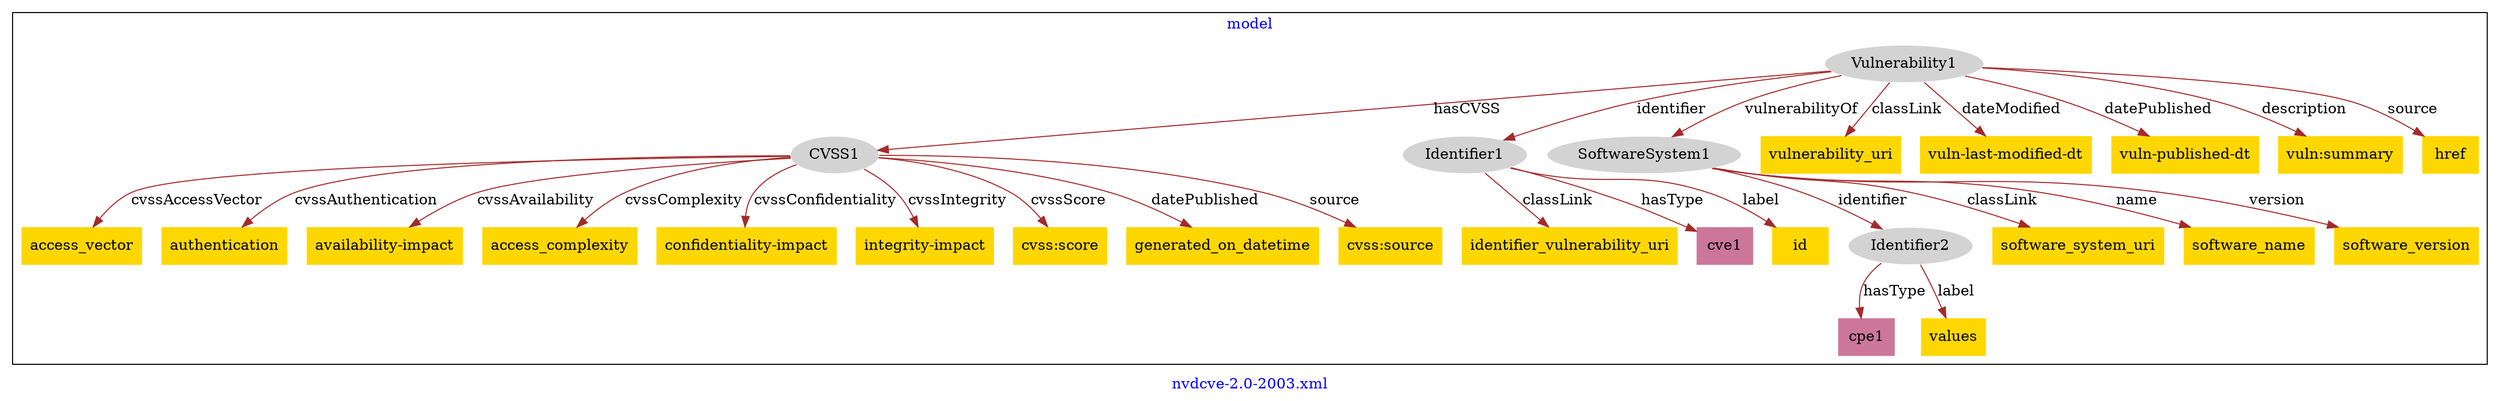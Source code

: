 digraph n0 {
fontcolor="blue"
remincross="true"
label="nvdcve-2.0-2003.xml"
subgraph cluster {
label="model"
n2[style="filled",color="white",fillcolor="lightgray",label="CVSS1"];
n3[shape="plaintext",style="filled",fillcolor="gold",label="access_vector"];
n4[shape="plaintext",style="filled",fillcolor="gold",label="authentication"];
n5[shape="plaintext",style="filled",fillcolor="gold",label="availability-impact"];
n6[shape="plaintext",style="filled",fillcolor="gold",label="access_complexity"];
n7[shape="plaintext",style="filled",fillcolor="gold",label="confidentiality-impact"];
n8[shape="plaintext",style="filled",fillcolor="gold",label="integrity-impact"];
n9[shape="plaintext",style="filled",fillcolor="gold",label="cvss:score"];
n10[shape="plaintext",style="filled",fillcolor="gold",label="generated_on_datetime"];
n11[shape="plaintext",style="filled",fillcolor="gold",label="cvss:source"];
n12[style="filled",color="white",fillcolor="lightgray",label="Identifier1"];
n13[shape="plaintext",style="filled",fillcolor="gold",label="identifier_vulnerability_uri"];
n14[shape="plaintext",style="filled",fillcolor="#CC7799",label="cve1"];
n15[shape="plaintext",style="filled",fillcolor="gold",label="id"];
n16[style="filled",color="white",fillcolor="lightgray",label="Identifier2"];
n17[shape="plaintext",style="filled",fillcolor="#CC7799",label="cpe1"];
n18[shape="plaintext",style="filled",fillcolor="gold",label="values"];
n19[style="filled",color="white",fillcolor="lightgray",label="SoftwareSystem1"];
n20[shape="plaintext",style="filled",fillcolor="gold",label="software_system_uri"];
n21[shape="plaintext",style="filled",fillcolor="gold",label="software_name"];
n22[shape="plaintext",style="filled",fillcolor="gold",label="software_version"];
n23[style="filled",color="white",fillcolor="lightgray",label="Vulnerability1"];
n24[shape="plaintext",style="filled",fillcolor="gold",label="vulnerability_uri"];
n25[shape="plaintext",style="filled",fillcolor="gold",label="vuln-last-modified-dt"];
n26[shape="plaintext",style="filled",fillcolor="gold",label="vuln-published-dt"];
n27[shape="plaintext",style="filled",fillcolor="gold",label="vuln:summary"];
n28[shape="plaintext",style="filled",fillcolor="gold",label="href"];
}
n2 -> n3[color="brown",fontcolor="black",label="cvssAccessVector"]
n2 -> n4[color="brown",fontcolor="black",label="cvssAuthentication"]
n2 -> n5[color="brown",fontcolor="black",label="cvssAvailability"]
n2 -> n6[color="brown",fontcolor="black",label="cvssComplexity"]
n2 -> n7[color="brown",fontcolor="black",label="cvssConfidentiality"]
n2 -> n8[color="brown",fontcolor="black",label="cvssIntegrity"]
n2 -> n9[color="brown",fontcolor="black",label="cvssScore"]
n2 -> n10[color="brown",fontcolor="black",label="datePublished"]
n2 -> n11[color="brown",fontcolor="black",label="source"]
n12 -> n13[color="brown",fontcolor="black",label="classLink"]
n12 -> n14[color="brown",fontcolor="black",label="hasType"]
n12 -> n15[color="brown",fontcolor="black",label="label"]
n16 -> n17[color="brown",fontcolor="black",label="hasType"]
n16 -> n18[color="brown",fontcolor="black",label="label"]
n19 -> n20[color="brown",fontcolor="black",label="classLink"]
n19 -> n16[color="brown",fontcolor="black",label="identifier"]
n19 -> n21[color="brown",fontcolor="black",label="name"]
n19 -> n22[color="brown",fontcolor="black",label="version"]
n23 -> n24[color="brown",fontcolor="black",label="classLink"]
n23 -> n2[color="brown",fontcolor="black",label="hasCVSS"]
n23 -> n12[color="brown",fontcolor="black",label="identifier"]
n23 -> n19[color="brown",fontcolor="black",label="vulnerabilityOf"]
n23 -> n25[color="brown",fontcolor="black",label="dateModified"]
n23 -> n26[color="brown",fontcolor="black",label="datePublished"]
n23 -> n27[color="brown",fontcolor="black",label="description"]
n23 -> n28[color="brown",fontcolor="black",label="source"]
}
